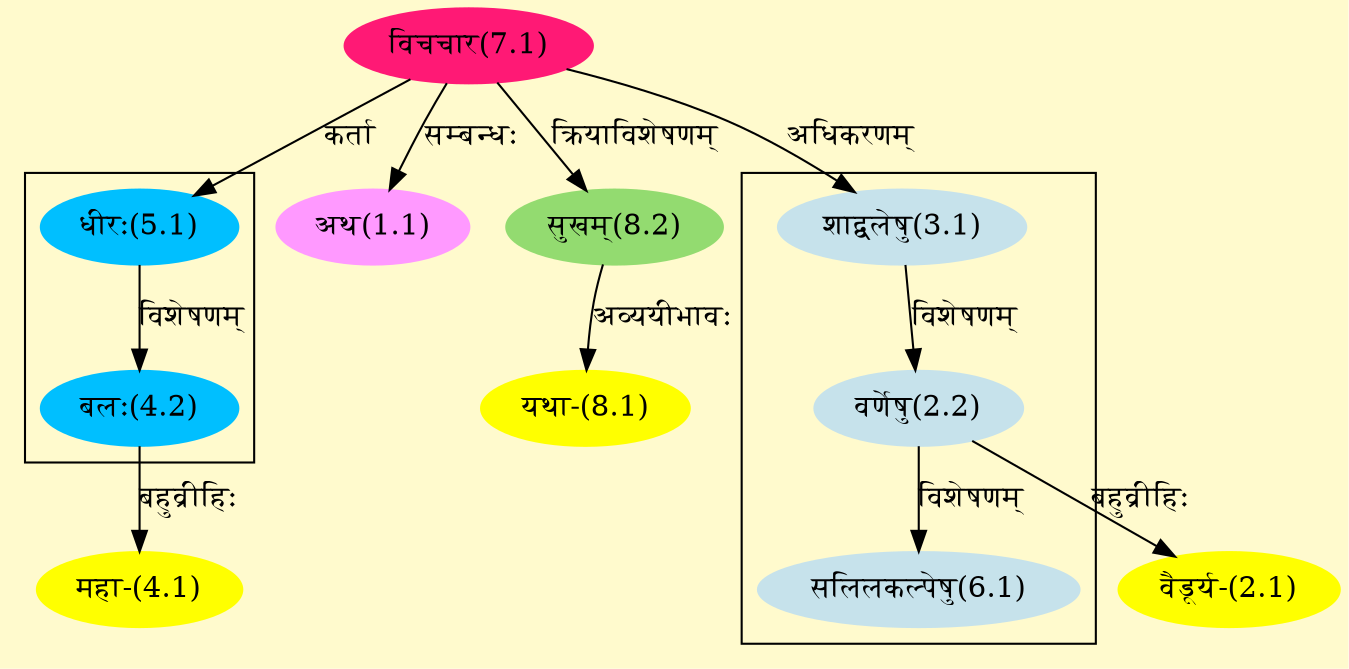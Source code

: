 digraph G{
rankdir=BT;
 compound=true;
 bgcolor="lemonchiffon1";

subgraph cluster_1{
Node2_2 [style=filled, color="#C6E2EB" label = "वर्णेषु(2.2)"]
Node3_1 [style=filled, color="#C6E2EB" label = "शाद्वलेषु(3.1)"]
Node6_1 [style=filled, color="#C6E2EB" label = "सलिलकल्पेषु(6.1)"]

}

subgraph cluster_2{
Node4_2 [style=filled, color="#00BFFF" label = "बलः(4.2)"]
Node5_1 [style=filled, color="#00BFFF" label = "धीरः(5.1)"]

}
Node1_1 [style=filled, color="#FF99FF" label = "अथ(1.1)"]
Node7_1 [style=filled, color="#FF1975" label = "विचचार(7.1)"]
Node2_1 [style=filled, color="#FFFF00" label = "वैडूर्य-(2.1)"]
Node2_2 [style=filled, color="#C6E2EB" label = "वर्णेषु(2.2)"]
Node3_1 [style=filled, color="#C6E2EB" label = "शाद्वलेषु(3.1)"]
Node4_1 [style=filled, color="#FFFF00" label = "महा-(4.1)"]
Node4_2 [style=filled, color="#00BFFF" label = "बलः(4.2)"]
Node5_1 [style=filled, color="#00BFFF" label = "धीरः(5.1)"]
Node [style=filled, color="" label = "()"]
Node8_1 [style=filled, color="#FFFF00" label = "यथा-(8.1)"]
Node8_2 [style=filled, color="#93DB70" label = "सुखम्(8.2)"]
/* Start of Relations section */

Node1_1 -> Node7_1 [  label="सम्बन्धः"  dir="back" ]
Node2_1 -> Node2_2 [  label="बहुव्रीहिः"  dir="back" ]
Node2_2 -> Node3_1 [  label="विशेषणम्"  dir="back" ]
Node3_1 -> Node7_1 [  label="अधिकरणम्"  dir="back" ]
Node4_1 -> Node4_2 [  label="बहुव्रीहिः"  dir="back" ]
Node4_2 -> Node5_1 [  label="विशेषणम्"  dir="back" ]
Node5_1 -> Node7_1 [  label="कर्ता"  dir="back" ]
Node6_1 -> Node2_2 [  label="विशेषणम्"  dir="back" ]
Node8_1 -> Node8_2 [  label="अव्ययीभावः"  dir="back" ]
Node8_2 -> Node7_1 [  label="क्रियाविशेषणम्"  dir="back" ]
}
